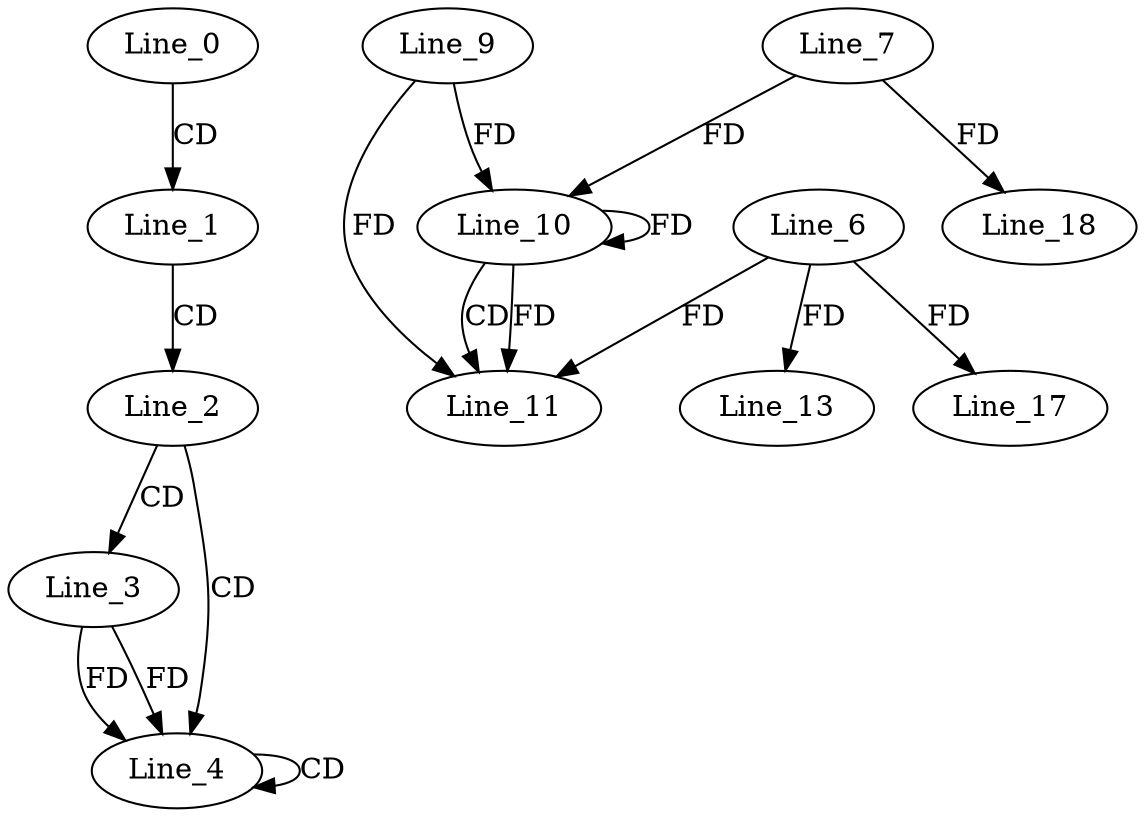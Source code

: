 digraph G {
  Line_0;
  Line_1;
  Line_2;
  Line_3;
  Line_4;
  Line_4;
  Line_10;
  Line_9;
  Line_10;
  Line_7;
  Line_10;
  Line_11;
  Line_6;
  Line_13;
  Line_17;
  Line_18;
  Line_0 -> Line_1 [ label="CD" ];
  Line_1 -> Line_2 [ label="CD" ];
  Line_2 -> Line_3 [ label="CD" ];
  Line_2 -> Line_4 [ label="CD" ];
  Line_3 -> Line_4 [ label="FD" ];
  Line_4 -> Line_4 [ label="CD" ];
  Line_3 -> Line_4 [ label="FD" ];
  Line_10 -> Line_10 [ label="FD" ];
  Line_9 -> Line_10 [ label="FD" ];
  Line_7 -> Line_10 [ label="FD" ];
  Line_10 -> Line_11 [ label="CD" ];
  Line_6 -> Line_11 [ label="FD" ];
  Line_10 -> Line_11 [ label="FD" ];
  Line_9 -> Line_11 [ label="FD" ];
  Line_6 -> Line_13 [ label="FD" ];
  Line_6 -> Line_17 [ label="FD" ];
  Line_7 -> Line_18 [ label="FD" ];
}
